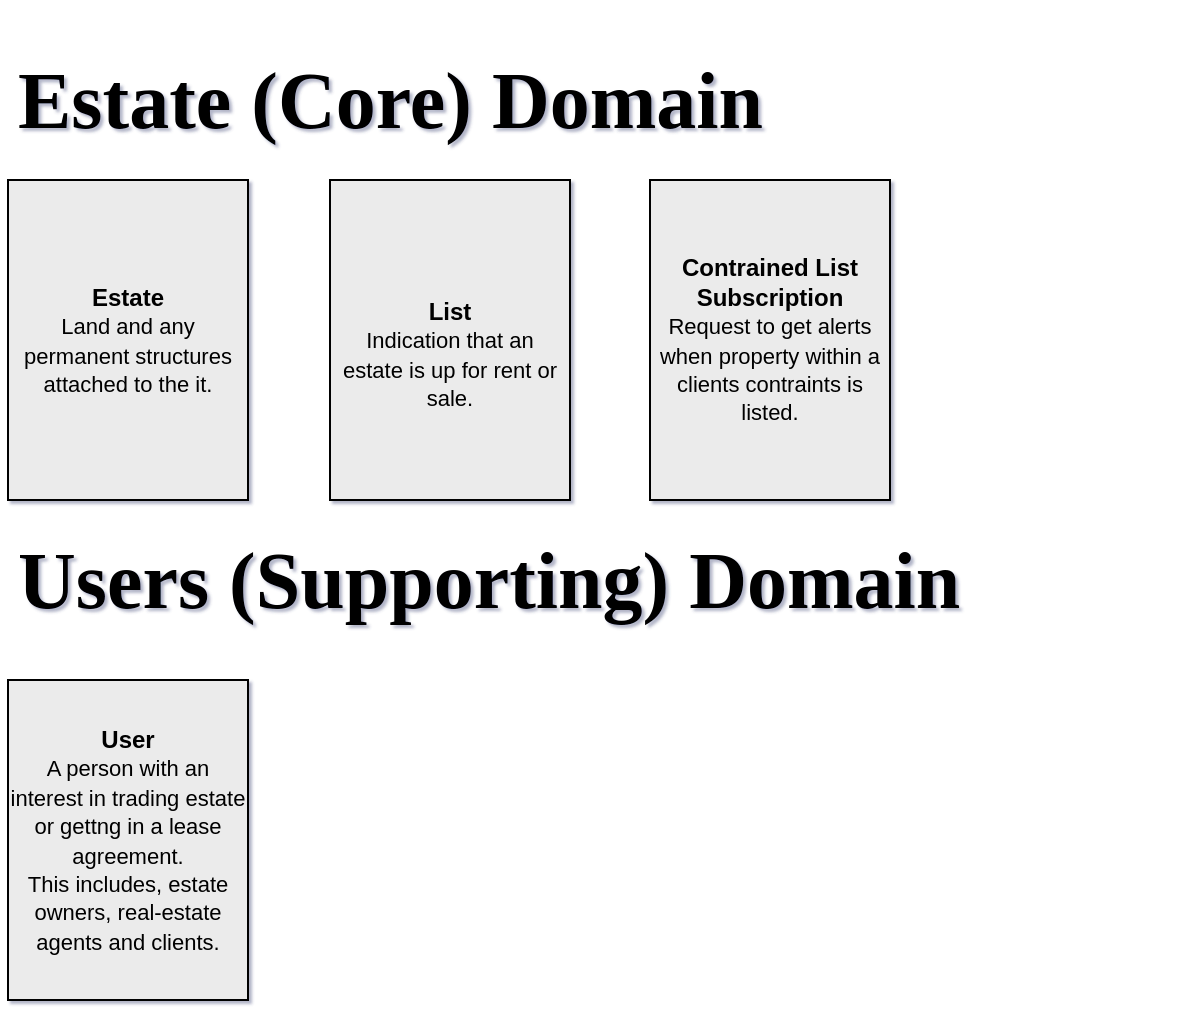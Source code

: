 <mxfile version="20.8.10" type="device"><diagram name="Page-1" id="nqBFZH9pYd5dQU-yoDV2"><mxGraphModel dx="1036" dy="614" grid="1" gridSize="10" guides="1" tooltips="1" connect="1" arrows="1" fold="1" page="1" pageScale="1" pageWidth="850" pageHeight="1100" background="none" math="0" shadow="1"><root><mxCell id="0"/><mxCell id="1" parent="0"/><mxCell id="CuHeNcUSEfYhTejVgkLS-1" value="&lt;h3&gt;&lt;/h3&gt;&lt;font style=&quot;&quot;&gt;&lt;b&gt;List&lt;br&gt;&lt;/b&gt;&lt;/font&gt;&lt;span style=&quot;font-size: 11px;&quot;&gt;&amp;nbsp;Indication that an&amp;nbsp; estate is up for rent or sale.&lt;/span&gt;" style="rounded=0;whiteSpace=wrap;html=1;align=center;fillColor=#EBEBEB;" parent="1" vertex="1"><mxGeometry x="200" y="120" width="120" height="160" as="geometry"/></mxCell><mxCell id="V8PCsZh2sfmkTJB1EP9i-2" value="&lt;font style=&quot;&quot;&gt;&lt;b&gt;Estate&lt;br&gt;&lt;/b&gt;&lt;/font&gt;&lt;font style=&quot;font-size: 11px;&quot;&gt;Land and any permanent structures attached to the it.&lt;/font&gt;" style="rounded=0;whiteSpace=wrap;html=1;fillColor=#EBEBEB;align=center;" parent="1" vertex="1"><mxGeometry x="39" y="120" width="120" height="160" as="geometry"/></mxCell><mxCell id="V8PCsZh2sfmkTJB1EP9i-3" value="&lt;font style=&quot;&quot;&gt;&lt;b&gt;Contrained List Subscription&lt;br&gt;&lt;/b&gt;&lt;/font&gt;&lt;font style=&quot;font-size: 11px;&quot;&gt;Request to get alerts when property within a clients contraints is listed.&lt;/font&gt;" style="rounded=0;whiteSpace=wrap;html=1;fillColor=#EBEBEB;" parent="1" vertex="1"><mxGeometry x="360" y="120" width="120" height="160" as="geometry"/></mxCell><mxCell id="V8PCsZh2sfmkTJB1EP9i-4" value="&lt;b&gt;User&lt;br&gt;&lt;/b&gt;&lt;span style=&quot;font-size: 11px;&quot;&gt;A person with an interest in trading estate or gettng in a lease agreement.&lt;br&gt;This includes, estate owners, real-estate agents and clients.&lt;br&gt;&lt;/span&gt;" style="rounded=0;whiteSpace=wrap;html=1;fillColor=#EBEBEB;" parent="1" vertex="1"><mxGeometry x="39" y="370" width="120" height="160" as="geometry"/></mxCell><mxCell id="V8PCsZh2sfmkTJB1EP9i-9" value="&lt;h1&gt;&lt;font face=&quot;Garamond&quot;&gt;Estate (Core) Domain&lt;/font&gt;&lt;/h1&gt;" style="text;html=1;strokeColor=none;fillColor=none;spacing=5;spacingTop=-20;whiteSpace=wrap;overflow=hidden;rounded=0;fontSize=20;fontFamily=Architects Daughter;perimeterSpacing=0;glass=0;shadow=0;" parent="1" vertex="1"><mxGeometry x="39" y="40" width="481" height="80" as="geometry"/></mxCell><mxCell id="V8PCsZh2sfmkTJB1EP9i-20" value="&lt;h1&gt;&lt;font face=&quot;Garamond&quot;&gt;Users (Supporting) Domain&lt;/font&gt;&lt;/h1&gt;" style="text;html=1;strokeColor=none;fillColor=none;spacing=5;spacingTop=-20;whiteSpace=wrap;overflow=hidden;rounded=1;fontSize=20;fontFamily=Architects Daughter;perimeterSpacing=0;glass=1;shadow=1;" parent="1" vertex="1"><mxGeometry x="39" y="280" width="581" height="80" as="geometry"/></mxCell></root></mxGraphModel></diagram></mxfile>
